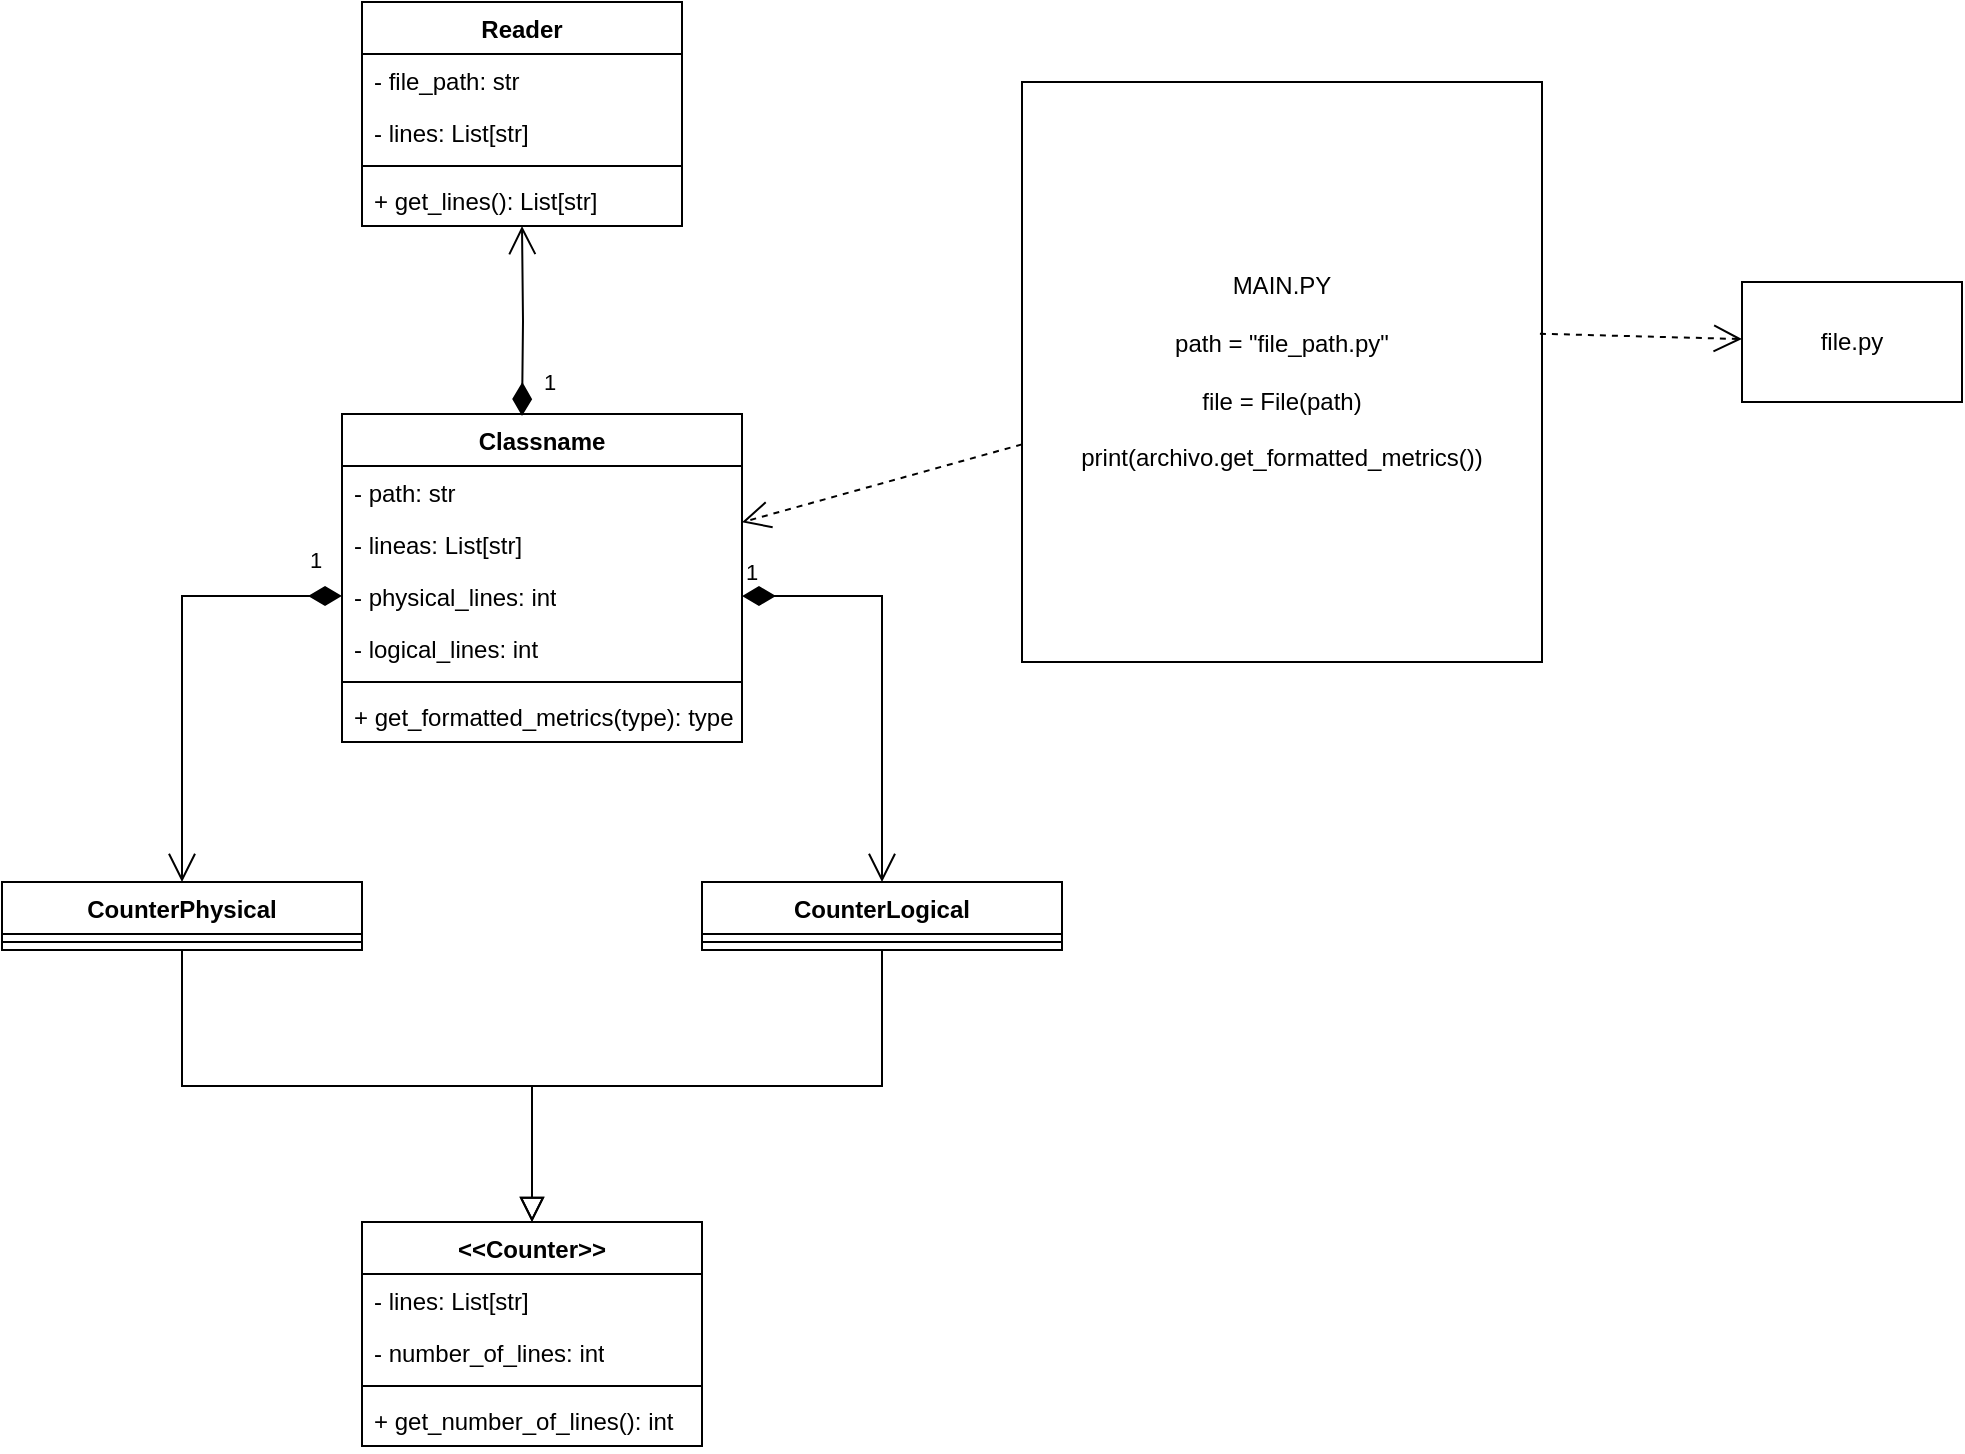<mxfile version="26.0.13">
  <diagram id="C5RBs43oDa-KdzZeNtuy" name="Page-1">
    <mxGraphModel dx="1569" dy="1949" grid="1" gridSize="10" guides="1" tooltips="1" connect="1" arrows="1" fold="1" page="1" pageScale="1" pageWidth="827" pageHeight="1169" math="0" shadow="0">
      <root>
        <mxCell id="WIyWlLk6GJQsqaUBKTNV-0" />
        <mxCell id="WIyWlLk6GJQsqaUBKTNV-1" parent="WIyWlLk6GJQsqaUBKTNV-0" />
        <mxCell id="zkfFHV4jXpPFQw0GAbJ--12" value="" style="endArrow=block;endSize=10;endFill=0;shadow=0;strokeWidth=1;rounded=0;curved=0;edgeStyle=elbowEdgeStyle;elbow=vertical;entryX=0.5;entryY=0;entryDx=0;entryDy=0;" parent="WIyWlLk6GJQsqaUBKTNV-1" source="CkfnZaeZ5twVCWLxoMK7-13" target="CkfnZaeZ5twVCWLxoMK7-21" edge="1">
          <mxGeometry width="160" relative="1" as="geometry">
            <mxPoint x="355" y="46.0" as="sourcePoint" />
            <mxPoint x="510" y="160" as="targetPoint" />
          </mxGeometry>
        </mxCell>
        <mxCell id="zkfFHV4jXpPFQw0GAbJ--16" value="" style="endArrow=block;endSize=10;endFill=0;shadow=0;strokeWidth=1;rounded=0;curved=0;edgeStyle=elbowEdgeStyle;elbow=vertical;entryX=0.5;entryY=0;entryDx=0;entryDy=0;" parent="WIyWlLk6GJQsqaUBKTNV-1" source="CkfnZaeZ5twVCWLxoMK7-8" target="CkfnZaeZ5twVCWLxoMK7-21" edge="1">
          <mxGeometry width="160" relative="1" as="geometry">
            <mxPoint x="704.37" y="41.116" as="sourcePoint" />
            <mxPoint x="510" y="160" as="targetPoint" />
          </mxGeometry>
        </mxCell>
        <mxCell id="NTo4zDLcT7DiJYlnhydl-15" value="1" style="endArrow=open;html=1;endSize=12;startArrow=diamondThin;startSize=14;startFill=1;edgeStyle=orthogonalEdgeStyle;align=left;verticalAlign=bottom;rounded=0;entryX=0.5;entryY=0;entryDx=0;entryDy=0;exitX=0;exitY=0.5;exitDx=0;exitDy=0;" parent="WIyWlLk6GJQsqaUBKTNV-1" source="CkfnZaeZ5twVCWLxoMK7-49" target="CkfnZaeZ5twVCWLxoMK7-13" edge="1">
          <mxGeometry x="-0.834" y="-9" relative="1" as="geometry">
            <mxPoint x="435" y="-197" as="sourcePoint" />
            <mxPoint x="355" y="-40" as="targetPoint" />
            <mxPoint as="offset" />
          </mxGeometry>
        </mxCell>
        <mxCell id="NTo4zDLcT7DiJYlnhydl-24" value="1" style="endArrow=open;html=1;endSize=12;startArrow=diamondThin;startSize=14;startFill=1;edgeStyle=orthogonalEdgeStyle;align=left;verticalAlign=bottom;rounded=0;exitX=1;exitY=0.5;exitDx=0;exitDy=0;entryX=0.5;entryY=0;entryDx=0;entryDy=0;" parent="WIyWlLk6GJQsqaUBKTNV-1" source="CkfnZaeZ5twVCWLxoMK7-49" target="CkfnZaeZ5twVCWLxoMK7-8" edge="1">
          <mxGeometry x="-1" y="3" relative="1" as="geometry">
            <mxPoint x="595" y="-197" as="sourcePoint" />
            <mxPoint x="660.0" y="-40" as="targetPoint" />
          </mxGeometry>
        </mxCell>
        <mxCell id="NTo4zDLcT7DiJYlnhydl-42" value="MAIN.PY&lt;div&gt;&lt;br&gt;&lt;/div&gt;&lt;div&gt;path = &quot;file_path.py&quot;&lt;/div&gt;&lt;div&gt;&lt;br&gt;&lt;/div&gt;&lt;div&gt;file = File(path)&lt;/div&gt;&lt;div&gt;&lt;br&gt;&lt;/div&gt;&lt;div&gt;print(archivo.get_formatted_metrics())&lt;/div&gt;" style="rounded=0;whiteSpace=wrap;html=1;" parent="WIyWlLk6GJQsqaUBKTNV-1" vertex="1">
          <mxGeometry x="760" y="-480" width="260" height="290" as="geometry" />
        </mxCell>
        <mxCell id="NTo4zDLcT7DiJYlnhydl-46" value="" style="endArrow=open;endSize=12;dashed=1;html=1;rounded=0;" parent="WIyWlLk6GJQsqaUBKTNV-1" source="NTo4zDLcT7DiJYlnhydl-42" target="CkfnZaeZ5twVCWLxoMK7-28" edge="1">
          <mxGeometry width="160" relative="1" as="geometry">
            <mxPoint x="380" y="-40" as="sourcePoint" />
            <mxPoint x="595" y="-245.44" as="targetPoint" />
          </mxGeometry>
        </mxCell>
        <mxCell id="NTo4zDLcT7DiJYlnhydl-47" value="file.py" style="rounded=0;whiteSpace=wrap;html=1;" parent="WIyWlLk6GJQsqaUBKTNV-1" vertex="1">
          <mxGeometry x="1120" y="-380" width="110" height="60" as="geometry" />
        </mxCell>
        <mxCell id="NTo4zDLcT7DiJYlnhydl-48" value="" style="endArrow=open;endSize=12;dashed=1;html=1;rounded=0;exitX=0.996;exitY=0.434;exitDx=0;exitDy=0;exitPerimeter=0;" parent="WIyWlLk6GJQsqaUBKTNV-1" source="NTo4zDLcT7DiJYlnhydl-42" target="NTo4zDLcT7DiJYlnhydl-47" edge="1">
          <mxGeometry width="160" relative="1" as="geometry">
            <mxPoint x="760" y="-202" as="sourcePoint" />
            <mxPoint x="600" y="-163" as="targetPoint" />
          </mxGeometry>
        </mxCell>
        <mxCell id="CkfnZaeZ5twVCWLxoMK7-8" value="CounterLogical" style="swimlane;fontStyle=1;align=center;verticalAlign=top;childLayout=stackLayout;horizontal=1;startSize=26;horizontalStack=0;resizeParent=1;resizeParentMax=0;resizeLast=0;collapsible=1;marginBottom=0;whiteSpace=wrap;html=1;" vertex="1" parent="WIyWlLk6GJQsqaUBKTNV-1">
          <mxGeometry x="600" y="-80" width="180" height="34" as="geometry" />
        </mxCell>
        <mxCell id="CkfnZaeZ5twVCWLxoMK7-10" value="" style="line;strokeWidth=1;fillColor=none;align=left;verticalAlign=middle;spacingTop=-1;spacingLeft=3;spacingRight=3;rotatable=0;labelPosition=right;points=[];portConstraint=eastwest;strokeColor=inherit;" vertex="1" parent="CkfnZaeZ5twVCWLxoMK7-8">
          <mxGeometry y="26" width="180" height="8" as="geometry" />
        </mxCell>
        <mxCell id="CkfnZaeZ5twVCWLxoMK7-13" value="CounterPhysical" style="swimlane;fontStyle=1;align=center;verticalAlign=top;childLayout=stackLayout;horizontal=1;startSize=26;horizontalStack=0;resizeParent=1;resizeParentMax=0;resizeLast=0;collapsible=1;marginBottom=0;whiteSpace=wrap;html=1;" vertex="1" parent="WIyWlLk6GJQsqaUBKTNV-1">
          <mxGeometry x="250" y="-80" width="180" height="34" as="geometry" />
        </mxCell>
        <mxCell id="CkfnZaeZ5twVCWLxoMK7-16" value="" style="line;strokeWidth=1;fillColor=none;align=left;verticalAlign=middle;spacingTop=-1;spacingLeft=3;spacingRight=3;rotatable=0;labelPosition=right;points=[];portConstraint=eastwest;strokeColor=inherit;" vertex="1" parent="CkfnZaeZ5twVCWLxoMK7-13">
          <mxGeometry y="26" width="180" height="8" as="geometry" />
        </mxCell>
        <mxCell id="CkfnZaeZ5twVCWLxoMK7-21" value="&amp;lt;&amp;lt;Counter&amp;gt;&amp;gt;" style="swimlane;fontStyle=1;align=center;verticalAlign=top;childLayout=stackLayout;horizontal=1;startSize=26;horizontalStack=0;resizeParent=1;resizeParentMax=0;resizeLast=0;collapsible=1;marginBottom=0;whiteSpace=wrap;html=1;" vertex="1" parent="WIyWlLk6GJQsqaUBKTNV-1">
          <mxGeometry x="430" y="90" width="170" height="112" as="geometry" />
        </mxCell>
        <mxCell id="CkfnZaeZ5twVCWLxoMK7-22" value="- lines: List[str]" style="text;strokeColor=none;fillColor=none;align=left;verticalAlign=top;spacingLeft=4;spacingRight=4;overflow=hidden;rotatable=0;points=[[0,0.5],[1,0.5]];portConstraint=eastwest;whiteSpace=wrap;html=1;" vertex="1" parent="CkfnZaeZ5twVCWLxoMK7-21">
          <mxGeometry y="26" width="170" height="26" as="geometry" />
        </mxCell>
        <mxCell id="CkfnZaeZ5twVCWLxoMK7-25" value="- number_of_lines: int" style="text;strokeColor=none;fillColor=none;align=left;verticalAlign=top;spacingLeft=4;spacingRight=4;overflow=hidden;rotatable=0;points=[[0,0.5],[1,0.5]];portConstraint=eastwest;whiteSpace=wrap;html=1;" vertex="1" parent="CkfnZaeZ5twVCWLxoMK7-21">
          <mxGeometry y="52" width="170" height="26" as="geometry" />
        </mxCell>
        <mxCell id="CkfnZaeZ5twVCWLxoMK7-23" value="" style="line;strokeWidth=1;fillColor=none;align=left;verticalAlign=middle;spacingTop=-1;spacingLeft=3;spacingRight=3;rotatable=0;labelPosition=right;points=[];portConstraint=eastwest;strokeColor=inherit;" vertex="1" parent="CkfnZaeZ5twVCWLxoMK7-21">
          <mxGeometry y="78" width="170" height="8" as="geometry" />
        </mxCell>
        <mxCell id="CkfnZaeZ5twVCWLxoMK7-24" value="+ get_number_of_lines(): int" style="text;strokeColor=none;fillColor=none;align=left;verticalAlign=top;spacingLeft=4;spacingRight=4;overflow=hidden;rotatable=0;points=[[0,0.5],[1,0.5]];portConstraint=eastwest;whiteSpace=wrap;html=1;" vertex="1" parent="CkfnZaeZ5twVCWLxoMK7-21">
          <mxGeometry y="86" width="170" height="26" as="geometry" />
        </mxCell>
        <mxCell id="CkfnZaeZ5twVCWLxoMK7-28" value="Classname" style="swimlane;fontStyle=1;align=center;verticalAlign=top;childLayout=stackLayout;horizontal=1;startSize=26;horizontalStack=0;resizeParent=1;resizeParentMax=0;resizeLast=0;collapsible=1;marginBottom=0;whiteSpace=wrap;html=1;" vertex="1" parent="WIyWlLk6GJQsqaUBKTNV-1">
          <mxGeometry x="420" y="-314" width="200" height="164" as="geometry" />
        </mxCell>
        <mxCell id="CkfnZaeZ5twVCWLxoMK7-60" value="1" style="endArrow=open;html=1;endSize=12;startArrow=diamondThin;startSize=14;startFill=1;edgeStyle=orthogonalEdgeStyle;align=left;verticalAlign=bottom;rounded=0;exitX=0;exitY=0.5;exitDx=0;exitDy=0;" edge="1" parent="CkfnZaeZ5twVCWLxoMK7-28" target="CkfnZaeZ5twVCWLxoMK7-53">
          <mxGeometry x="-0.834" y="-9" relative="1" as="geometry">
            <mxPoint x="90" y="1" as="sourcePoint" />
            <mxPoint x="180" y="-226" as="targetPoint" />
            <mxPoint as="offset" />
          </mxGeometry>
        </mxCell>
        <mxCell id="CkfnZaeZ5twVCWLxoMK7-29" value="- path: str&lt;div&gt;&lt;br&gt;&lt;/div&gt;" style="text;strokeColor=none;fillColor=none;align=left;verticalAlign=top;spacingLeft=4;spacingRight=4;overflow=hidden;rotatable=0;points=[[0,0.5],[1,0.5]];portConstraint=eastwest;whiteSpace=wrap;html=1;" vertex="1" parent="CkfnZaeZ5twVCWLxoMK7-28">
          <mxGeometry y="26" width="200" height="26" as="geometry" />
        </mxCell>
        <mxCell id="CkfnZaeZ5twVCWLxoMK7-48" value="&lt;div&gt;- lineas: List[str]&lt;/div&gt;" style="text;strokeColor=none;fillColor=none;align=left;verticalAlign=top;spacingLeft=4;spacingRight=4;overflow=hidden;rotatable=0;points=[[0,0.5],[1,0.5]];portConstraint=eastwest;whiteSpace=wrap;html=1;" vertex="1" parent="CkfnZaeZ5twVCWLxoMK7-28">
          <mxGeometry y="52" width="200" height="26" as="geometry" />
        </mxCell>
        <mxCell id="CkfnZaeZ5twVCWLxoMK7-49" value="&lt;div&gt;- physical_lines: int&lt;/div&gt;" style="text;strokeColor=none;fillColor=none;align=left;verticalAlign=top;spacingLeft=4;spacingRight=4;overflow=hidden;rotatable=0;points=[[0,0.5],[1,0.5]];portConstraint=eastwest;whiteSpace=wrap;html=1;" vertex="1" parent="CkfnZaeZ5twVCWLxoMK7-28">
          <mxGeometry y="78" width="200" height="26" as="geometry" />
        </mxCell>
        <mxCell id="CkfnZaeZ5twVCWLxoMK7-50" value="&lt;div&gt;- logical_lines: int&lt;/div&gt;" style="text;strokeColor=none;fillColor=none;align=left;verticalAlign=top;spacingLeft=4;spacingRight=4;overflow=hidden;rotatable=0;points=[[0,0.5],[1,0.5]];portConstraint=eastwest;whiteSpace=wrap;html=1;" vertex="1" parent="CkfnZaeZ5twVCWLxoMK7-28">
          <mxGeometry y="104" width="200" height="26" as="geometry" />
        </mxCell>
        <mxCell id="CkfnZaeZ5twVCWLxoMK7-30" value="" style="line;strokeWidth=1;fillColor=none;align=left;verticalAlign=middle;spacingTop=-1;spacingLeft=3;spacingRight=3;rotatable=0;labelPosition=right;points=[];portConstraint=eastwest;strokeColor=inherit;" vertex="1" parent="CkfnZaeZ5twVCWLxoMK7-28">
          <mxGeometry y="130" width="200" height="8" as="geometry" />
        </mxCell>
        <mxCell id="CkfnZaeZ5twVCWLxoMK7-31" value="+ get_formatted_metrics(type): type" style="text;strokeColor=none;fillColor=none;align=left;verticalAlign=top;spacingLeft=4;spacingRight=4;overflow=hidden;rotatable=0;points=[[0,0.5],[1,0.5]];portConstraint=eastwest;whiteSpace=wrap;html=1;" vertex="1" parent="CkfnZaeZ5twVCWLxoMK7-28">
          <mxGeometry y="138" width="200" height="26" as="geometry" />
        </mxCell>
        <mxCell id="CkfnZaeZ5twVCWLxoMK7-53" value="Reader" style="swimlane;fontStyle=1;align=center;verticalAlign=top;childLayout=stackLayout;horizontal=1;startSize=26;horizontalStack=0;resizeParent=1;resizeParentMax=0;resizeLast=0;collapsible=1;marginBottom=0;whiteSpace=wrap;html=1;" vertex="1" parent="WIyWlLk6GJQsqaUBKTNV-1">
          <mxGeometry x="430" y="-520" width="160" height="112" as="geometry" />
        </mxCell>
        <mxCell id="CkfnZaeZ5twVCWLxoMK7-54" value="- file_path: str" style="text;strokeColor=none;fillColor=none;align=left;verticalAlign=top;spacingLeft=4;spacingRight=4;overflow=hidden;rotatable=0;points=[[0,0.5],[1,0.5]];portConstraint=eastwest;whiteSpace=wrap;html=1;" vertex="1" parent="CkfnZaeZ5twVCWLxoMK7-53">
          <mxGeometry y="26" width="160" height="26" as="geometry" />
        </mxCell>
        <mxCell id="CkfnZaeZ5twVCWLxoMK7-57" value="- lines: List[str]" style="text;strokeColor=none;fillColor=none;align=left;verticalAlign=top;spacingLeft=4;spacingRight=4;overflow=hidden;rotatable=0;points=[[0,0.5],[1,0.5]];portConstraint=eastwest;whiteSpace=wrap;html=1;" vertex="1" parent="CkfnZaeZ5twVCWLxoMK7-53">
          <mxGeometry y="52" width="160" height="26" as="geometry" />
        </mxCell>
        <mxCell id="CkfnZaeZ5twVCWLxoMK7-55" value="" style="line;strokeWidth=1;fillColor=none;align=left;verticalAlign=middle;spacingTop=-1;spacingLeft=3;spacingRight=3;rotatable=0;labelPosition=right;points=[];portConstraint=eastwest;strokeColor=inherit;" vertex="1" parent="CkfnZaeZ5twVCWLxoMK7-53">
          <mxGeometry y="78" width="160" height="8" as="geometry" />
        </mxCell>
        <mxCell id="CkfnZaeZ5twVCWLxoMK7-56" value="+ get_lines(): List[str]" style="text;strokeColor=none;fillColor=none;align=left;verticalAlign=top;spacingLeft=4;spacingRight=4;overflow=hidden;rotatable=0;points=[[0,0.5],[1,0.5]];portConstraint=eastwest;whiteSpace=wrap;html=1;" vertex="1" parent="CkfnZaeZ5twVCWLxoMK7-53">
          <mxGeometry y="86" width="160" height="26" as="geometry" />
        </mxCell>
      </root>
    </mxGraphModel>
  </diagram>
</mxfile>
